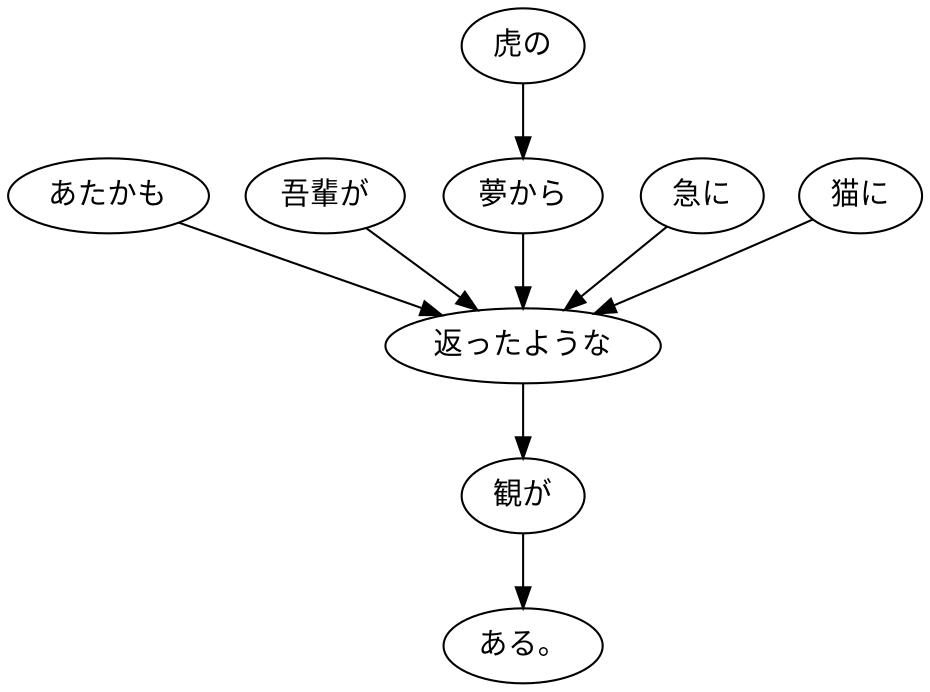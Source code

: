 digraph graph4987 {
	node0 [label="あたかも"];
	node1 [label="吾輩が"];
	node2 [label="虎の"];
	node3 [label="夢から"];
	node4 [label="急に"];
	node5 [label="猫に"];
	node6 [label="返ったような"];
	node7 [label="観が"];
	node8 [label="ある。"];
	node0 -> node6;
	node1 -> node6;
	node2 -> node3;
	node3 -> node6;
	node4 -> node6;
	node5 -> node6;
	node6 -> node7;
	node7 -> node8;
}
